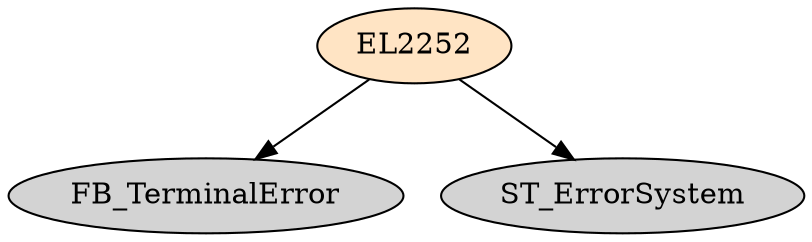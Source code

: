digraph EL2252 {
     node [style=filled]
    EL2252 [fillcolor = bisque];
    EL2252 -> FB_TerminalError;
    EL2252 -> ST_ErrorSystem;
}
